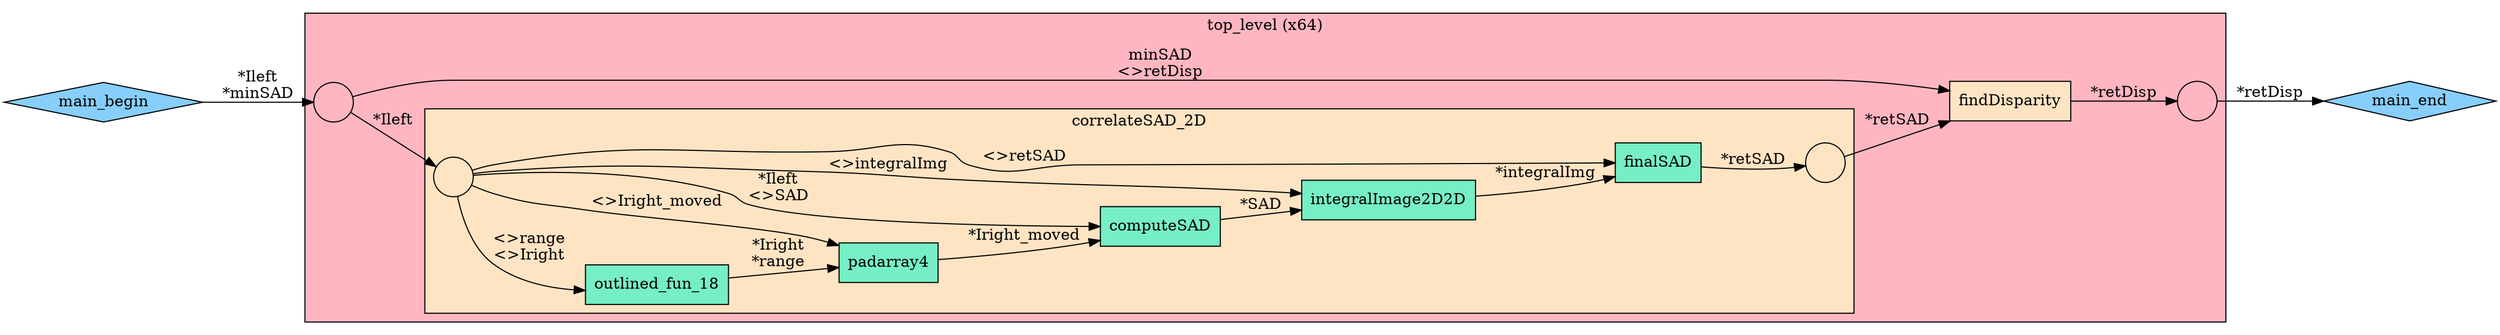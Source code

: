 digraph G {
    rankdir = LR;
    node [shape = "rectange"; fillcolor = "aquamarine2"; style = "filled";];
    
    main_begin [label = "main_begin";shape = diamond;fillcolor = lightskyblue;];
    main_begin -> toplevel_src [label = "*Ileft\n*minSAD";];
    
    subgraph "cluster_T0" {
        label = "top_level (x64)";
        bgcolor = "lightpink";
        toplevel_src [shape = circle;label = "";fillcolor = lightpink;];
        toplevel_src -> corrSAD2D_src [label = "*Ileft";];
        toplevel_target [shape = circle;label = "";fillcolor = lightpink;];
        
        subgraph "cluster_T1" {
            label = "correlateSAD_2D";
            bgcolor = bisque;
            
            corrSAD2D_src [shape = circle;label = "";fillcolor = bisque;];
            corrSAD2D_target [shape = circle;label = "";fillcolor = bisque;];
            corrSAD2D_src -> outlined_fun_18 [label = "<>range\n<>Iright";];
            outlined_fun_18 -> padarray4 [label = "*Iright\n*range";];
            corrSAD2D_src -> padarray4 [label = "<>Iright_moved";];
            padarray4 -> computeSAD [label = "*Iright_moved";];
            corrSAD2D_src -> computeSAD [label = "*Ileft\n<>SAD";];
            computeSAD -> integralImage2D2D [label = "*SAD";];
            corrSAD2D_src -> integralImage2D2D [label = "<>integralImg";];
            integralImage2D2D -> finalSAD [label = "*integralImg";];
            corrSAD2D_src -> finalSAD [label = "<>retSAD";];
            finalSAD -> corrSAD2D_target [label = "*retSAD";];
        }
        
        findDisparity [fillcolor = bisque;];
        toplevel_src -> findDisparity [label = "minSAD\n<>retDisp";];
        corrSAD2D_target -> findDisparity [label = "*retSAD";];
        findDisparity -> toplevel_target [label = "*retDisp";];
    }
    
    main_end [label = "main_end";shape = diamond;fillcolor = lightskyblue;];
    toplevel_target -> main_end [label = "*retDisp";];
}
